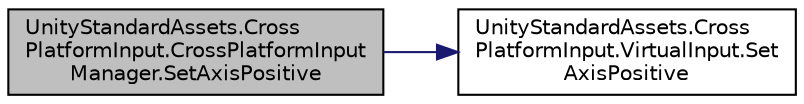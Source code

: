 digraph "UnityStandardAssets.CrossPlatformInput.CrossPlatformInputManager.SetAxisPositive"
{
 // LATEX_PDF_SIZE
  edge [fontname="Helvetica",fontsize="10",labelfontname="Helvetica",labelfontsize="10"];
  node [fontname="Helvetica",fontsize="10",shape=record];
  rankdir="LR";
  Node24 [label="UnityStandardAssets.Cross\lPlatformInput.CrossPlatformInput\lManager.SetAxisPositive",height=0.2,width=0.4,color="black", fillcolor="grey75", style="filled", fontcolor="black",tooltip=" "];
  Node24 -> Node25 [color="midnightblue",fontsize="10",style="solid",fontname="Helvetica"];
  Node25 [label="UnityStandardAssets.Cross\lPlatformInput.VirtualInput.Set\lAxisPositive",height=0.2,width=0.4,color="black", fillcolor="white", style="filled",URL="$class_unity_standard_assets_1_1_cross_platform_input_1_1_virtual_input.html#abd4920b94dff2454bac3daa6c355c71d",tooltip=" "];
}
